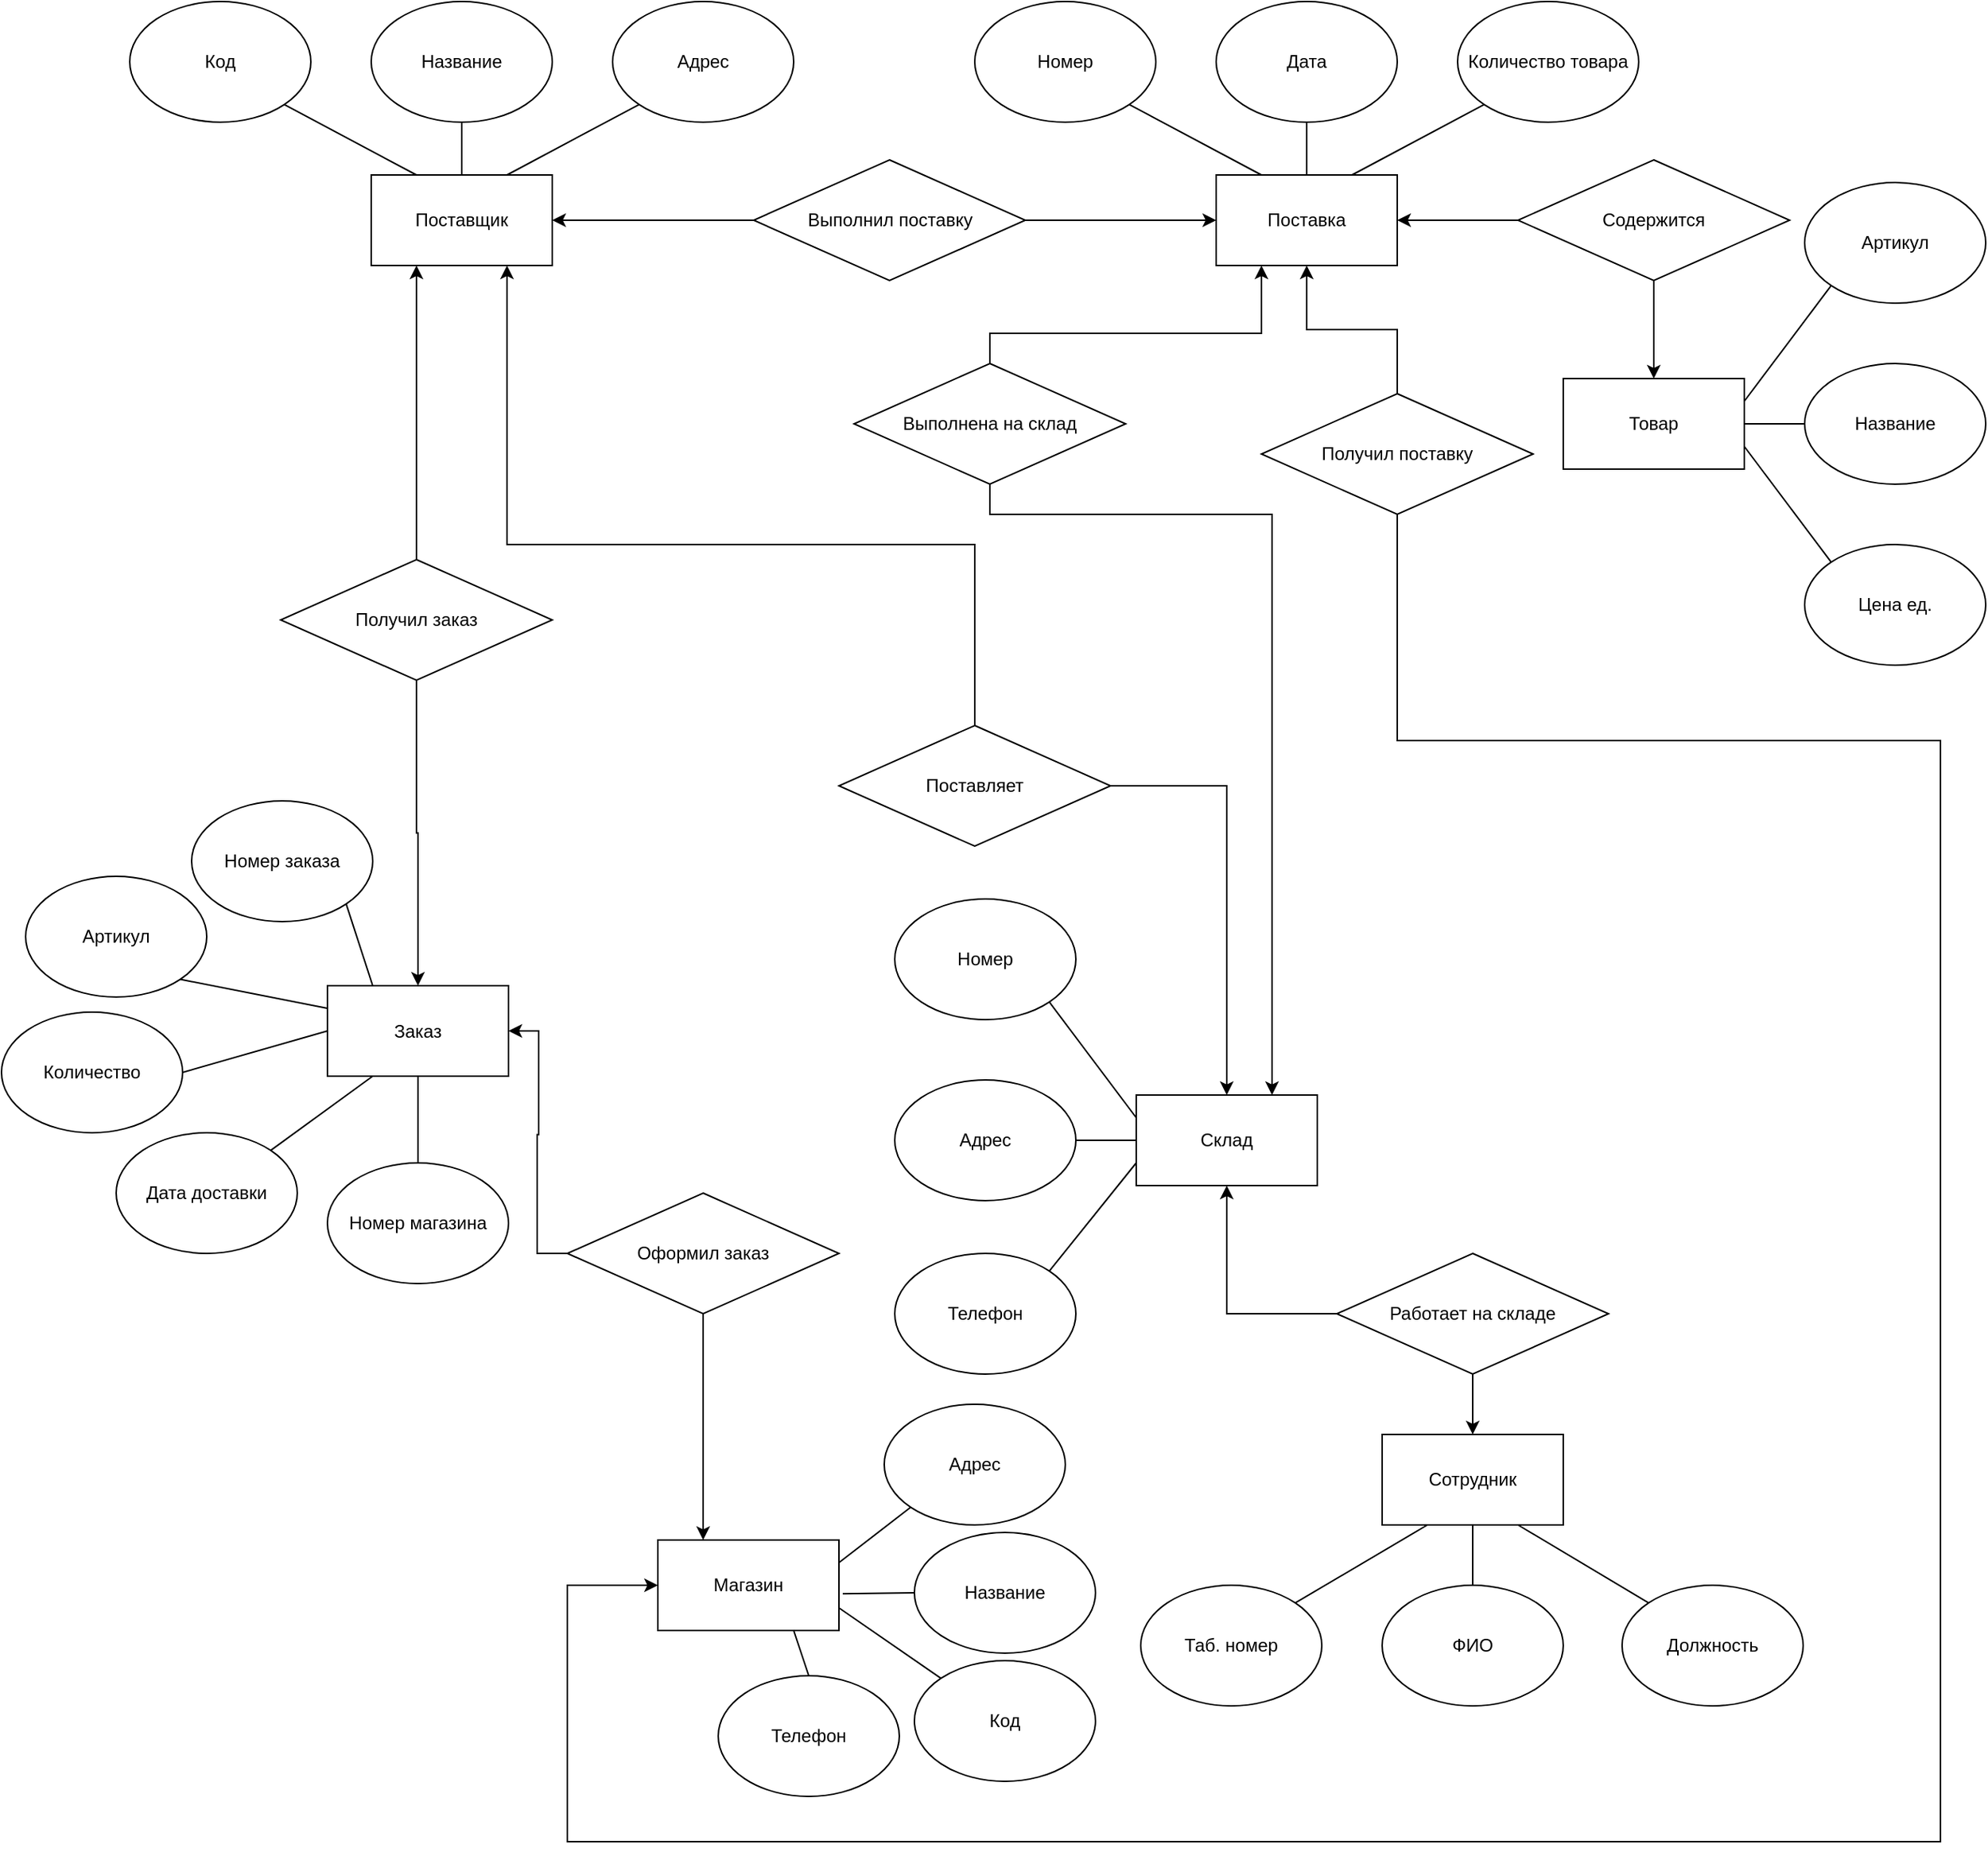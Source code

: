 <mxfile version="15.6.5" type="github">
  <diagram id="pQ924asUckL354suc2qv" name="Page-1">
    <mxGraphModel dx="2723" dy="781" grid="1" gridSize="10" guides="1" tooltips="1" connect="1" arrows="1" fold="1" page="1" pageScale="1" pageWidth="827" pageHeight="1169" math="0" shadow="0">
      <root>
        <mxCell id="0" />
        <mxCell id="1" parent="0" />
        <mxCell id="_1jqZx963ddc79pBxcca-47" style="edgeStyle=orthogonalEdgeStyle;rounded=0;orthogonalLoop=1;jettySize=auto;html=1;entryX=1;entryY=0.5;entryDx=0;entryDy=0;" edge="1" parent="1" source="_1jqZx963ddc79pBxcca-40" target="_1jqZx963ddc79pBxcca-1">
          <mxGeometry relative="1" as="geometry" />
        </mxCell>
        <mxCell id="_1jqZx963ddc79pBxcca-48" style="edgeStyle=orthogonalEdgeStyle;rounded=0;orthogonalLoop=1;jettySize=auto;html=1;entryX=0;entryY=0.5;entryDx=0;entryDy=0;" edge="1" parent="1" source="_1jqZx963ddc79pBxcca-40" target="_1jqZx963ddc79pBxcca-12">
          <mxGeometry relative="1" as="geometry" />
        </mxCell>
        <mxCell id="_1jqZx963ddc79pBxcca-40" value="Выполнил поставку" style="rhombus;whiteSpace=wrap;html=1;" vertex="1" parent="1">
          <mxGeometry x="413.5" y="185" width="180" height="80" as="geometry" />
        </mxCell>
        <mxCell id="_1jqZx963ddc79pBxcca-56" value="" style="group" vertex="1" connectable="0" parent="1">
          <mxGeometry x="507" y="675" width="320" height="315" as="geometry" />
        </mxCell>
        <mxCell id="_1jqZx963ddc79pBxcca-17" value="Склад" style="rounded=0;whiteSpace=wrap;html=1;" vertex="1" parent="_1jqZx963ddc79pBxcca-56">
          <mxGeometry x="160" y="130" width="120" height="60" as="geometry" />
        </mxCell>
        <mxCell id="_1jqZx963ddc79pBxcca-36" value="Номер" style="ellipse;whiteSpace=wrap;html=1;" vertex="1" parent="_1jqZx963ddc79pBxcca-56">
          <mxGeometry width="120" height="80" as="geometry" />
        </mxCell>
        <mxCell id="_1jqZx963ddc79pBxcca-37" value="Адрес" style="ellipse;whiteSpace=wrap;html=1;" vertex="1" parent="_1jqZx963ddc79pBxcca-56">
          <mxGeometry y="120" width="120" height="80" as="geometry" />
        </mxCell>
        <mxCell id="_1jqZx963ddc79pBxcca-38" value="Телефон" style="ellipse;whiteSpace=wrap;html=1;" vertex="1" parent="_1jqZx963ddc79pBxcca-56">
          <mxGeometry y="235" width="120" height="80" as="geometry" />
        </mxCell>
        <mxCell id="_1jqZx963ddc79pBxcca-53" value="" style="endArrow=none;html=1;rounded=0;entryX=0;entryY=0.5;entryDx=0;entryDy=0;exitX=1;exitY=0.5;exitDx=0;exitDy=0;" edge="1" parent="_1jqZx963ddc79pBxcca-56" source="_1jqZx963ddc79pBxcca-37" target="_1jqZx963ddc79pBxcca-17">
          <mxGeometry width="50" height="50" relative="1" as="geometry">
            <mxPoint x="70" y="370" as="sourcePoint" />
            <mxPoint x="120" y="320" as="targetPoint" />
          </mxGeometry>
        </mxCell>
        <mxCell id="_1jqZx963ddc79pBxcca-54" value="" style="endArrow=none;html=1;rounded=0;exitX=0;exitY=0.25;exitDx=0;exitDy=0;entryX=1;entryY=1;entryDx=0;entryDy=0;" edge="1" parent="_1jqZx963ddc79pBxcca-56" source="_1jqZx963ddc79pBxcca-17" target="_1jqZx963ddc79pBxcca-36">
          <mxGeometry width="50" height="50" relative="1" as="geometry">
            <mxPoint x="200" y="100" as="sourcePoint" />
            <mxPoint x="250" y="50" as="targetPoint" />
          </mxGeometry>
        </mxCell>
        <mxCell id="_1jqZx963ddc79pBxcca-55" value="" style="endArrow=none;html=1;rounded=0;entryX=0;entryY=0.75;entryDx=0;entryDy=0;exitX=1;exitY=0;exitDx=0;exitDy=0;" edge="1" parent="_1jqZx963ddc79pBxcca-56" source="_1jqZx963ddc79pBxcca-38" target="_1jqZx963ddc79pBxcca-17">
          <mxGeometry width="50" height="50" relative="1" as="geometry">
            <mxPoint x="140" y="310" as="sourcePoint" />
            <mxPoint x="190" y="260" as="targetPoint" />
          </mxGeometry>
        </mxCell>
        <mxCell id="_1jqZx963ddc79pBxcca-60" style="edgeStyle=orthogonalEdgeStyle;rounded=0;orthogonalLoop=1;jettySize=auto;html=1;entryX=0.5;entryY=0;entryDx=0;entryDy=0;" edge="1" parent="1" source="_1jqZx963ddc79pBxcca-57" target="_1jqZx963ddc79pBxcca-17">
          <mxGeometry relative="1" as="geometry" />
        </mxCell>
        <mxCell id="_1jqZx963ddc79pBxcca-147" style="edgeStyle=orthogonalEdgeStyle;rounded=0;orthogonalLoop=1;jettySize=auto;html=1;entryX=0.75;entryY=1;entryDx=0;entryDy=0;exitX=0.5;exitY=0;exitDx=0;exitDy=0;" edge="1" parent="1" source="_1jqZx963ddc79pBxcca-57" target="_1jqZx963ddc79pBxcca-1">
          <mxGeometry relative="1" as="geometry">
            <Array as="points">
              <mxPoint x="560" y="440" />
              <mxPoint x="250" y="440" />
            </Array>
          </mxGeometry>
        </mxCell>
        <mxCell id="_1jqZx963ddc79pBxcca-57" value="Поставляет" style="rhombus;whiteSpace=wrap;html=1;" vertex="1" parent="1">
          <mxGeometry x="470" y="560" width="180" height="80" as="geometry" />
        </mxCell>
        <mxCell id="_1jqZx963ddc79pBxcca-68" style="edgeStyle=orthogonalEdgeStyle;rounded=0;orthogonalLoop=1;jettySize=auto;html=1;entryX=0.5;entryY=0;entryDx=0;entryDy=0;" edge="1" parent="1" source="_1jqZx963ddc79pBxcca-67" target="_1jqZx963ddc79pBxcca-20">
          <mxGeometry relative="1" as="geometry" />
        </mxCell>
        <mxCell id="_1jqZx963ddc79pBxcca-146" style="edgeStyle=orthogonalEdgeStyle;rounded=0;orthogonalLoop=1;jettySize=auto;html=1;entryX=0.25;entryY=1;entryDx=0;entryDy=0;" edge="1" parent="1" source="_1jqZx963ddc79pBxcca-67" target="_1jqZx963ddc79pBxcca-1">
          <mxGeometry relative="1" as="geometry" />
        </mxCell>
        <mxCell id="_1jqZx963ddc79pBxcca-67" value="Получил заказ" style="rhombus;whiteSpace=wrap;html=1;" vertex="1" parent="1">
          <mxGeometry x="100" y="450" width="180" height="80" as="geometry" />
        </mxCell>
        <mxCell id="_1jqZx963ddc79pBxcca-70" value="" style="group" vertex="1" connectable="0" parent="1">
          <mxGeometry x="560" y="80" width="440" height="175" as="geometry" />
        </mxCell>
        <mxCell id="_1jqZx963ddc79pBxcca-12" value="Поставка" style="rounded=0;whiteSpace=wrap;html=1;" vertex="1" parent="_1jqZx963ddc79pBxcca-70">
          <mxGeometry x="160" y="115" width="120" height="60" as="geometry" />
        </mxCell>
        <mxCell id="_1jqZx963ddc79pBxcca-13" value="Номер" style="ellipse;whiteSpace=wrap;html=1;" vertex="1" parent="_1jqZx963ddc79pBxcca-70">
          <mxGeometry width="120" height="80" as="geometry" />
        </mxCell>
        <mxCell id="_1jqZx963ddc79pBxcca-14" value="Дата" style="ellipse;whiteSpace=wrap;html=1;" vertex="1" parent="_1jqZx963ddc79pBxcca-70">
          <mxGeometry x="160" width="120" height="80" as="geometry" />
        </mxCell>
        <mxCell id="_1jqZx963ddc79pBxcca-15" value="Количество товара" style="ellipse;whiteSpace=wrap;html=1;" vertex="1" parent="_1jqZx963ddc79pBxcca-70">
          <mxGeometry x="320" width="120" height="80" as="geometry" />
        </mxCell>
        <mxCell id="_1jqZx963ddc79pBxcca-44" value="" style="endArrow=none;html=1;rounded=0;entryX=1;entryY=1;entryDx=0;entryDy=0;exitX=0.25;exitY=0;exitDx=0;exitDy=0;" edge="1" parent="_1jqZx963ddc79pBxcca-70" source="_1jqZx963ddc79pBxcca-12" target="_1jqZx963ddc79pBxcca-13">
          <mxGeometry width="50" height="50" relative="1" as="geometry">
            <mxPoint x="-10" y="200" as="sourcePoint" />
            <mxPoint x="40" y="150" as="targetPoint" />
          </mxGeometry>
        </mxCell>
        <mxCell id="_1jqZx963ddc79pBxcca-45" value="" style="endArrow=none;html=1;rounded=0;entryX=0;entryY=1;entryDx=0;entryDy=0;exitX=0.75;exitY=0;exitDx=0;exitDy=0;" edge="1" parent="_1jqZx963ddc79pBxcca-70" source="_1jqZx963ddc79pBxcca-12" target="_1jqZx963ddc79pBxcca-15">
          <mxGeometry width="50" height="50" relative="1" as="geometry">
            <mxPoint x="240" y="290" as="sourcePoint" />
            <mxPoint x="290" y="240" as="targetPoint" />
          </mxGeometry>
        </mxCell>
        <mxCell id="_1jqZx963ddc79pBxcca-46" value="" style="endArrow=none;html=1;rounded=0;entryX=0.5;entryY=1;entryDx=0;entryDy=0;exitX=0.5;exitY=0;exitDx=0;exitDy=0;" edge="1" parent="_1jqZx963ddc79pBxcca-70" source="_1jqZx963ddc79pBxcca-12" target="_1jqZx963ddc79pBxcca-14">
          <mxGeometry width="50" height="50" relative="1" as="geometry">
            <mxPoint x="110" y="220" as="sourcePoint" />
            <mxPoint x="160" y="170" as="targetPoint" />
          </mxGeometry>
        </mxCell>
        <mxCell id="_1jqZx963ddc79pBxcca-71" value="" style="group" vertex="1" connectable="0" parent="1">
          <mxGeometry y="80" width="440" height="175" as="geometry" />
        </mxCell>
        <mxCell id="_1jqZx963ddc79pBxcca-1" value="Поставщик" style="rounded=0;whiteSpace=wrap;html=1;" vertex="1" parent="_1jqZx963ddc79pBxcca-71">
          <mxGeometry x="160" y="115" width="120" height="60" as="geometry" />
        </mxCell>
        <mxCell id="_1jqZx963ddc79pBxcca-2" value="Код" style="ellipse;whiteSpace=wrap;html=1;" vertex="1" parent="_1jqZx963ddc79pBxcca-71">
          <mxGeometry width="120" height="80" as="geometry" />
        </mxCell>
        <mxCell id="_1jqZx963ddc79pBxcca-3" value="Название&lt;span style=&quot;color: rgba(0 , 0 , 0 , 0) ; font-family: monospace ; font-size: 0px&quot;&gt;%3CmxGraphModel%3E%3Croot%3E%3CmxCell%20id%3D%220%22%2F%3E%3CmxCell%20id%3D%221%22%20parent%3D%220%22%2F%3E%3CmxCell%20id%3D%222%22%20value%3D%22%D0%9A%D0%BE%D0%B4%22%20style%3D%22ellipse%3BwhiteSpace%3Dwrap%3Bhtml%3D1%3B%22%20vertex%3D%221%22%20parent%3D%221%22%3E%3CmxGeometry%20x%3D%22120%22%20y%3D%22110%22%20width%3D%22120%22%20height%3D%2280%22%20as%3D%22geometry%22%2F%3E%3C%2FmxCell%3E%3C%2Froot%3E%3C%2FmxGraphModel%3E&lt;/span&gt;" style="ellipse;whiteSpace=wrap;html=1;" vertex="1" parent="_1jqZx963ddc79pBxcca-71">
          <mxGeometry x="160" width="120" height="80" as="geometry" />
        </mxCell>
        <mxCell id="_1jqZx963ddc79pBxcca-4" value="Адрес" style="ellipse;whiteSpace=wrap;html=1;" vertex="1" parent="_1jqZx963ddc79pBxcca-71">
          <mxGeometry x="320" width="120" height="80" as="geometry" />
        </mxCell>
        <mxCell id="_1jqZx963ddc79pBxcca-41" value="" style="endArrow=none;html=1;rounded=0;exitX=1;exitY=1;exitDx=0;exitDy=0;entryX=0.25;entryY=0;entryDx=0;entryDy=0;" edge="1" parent="_1jqZx963ddc79pBxcca-71" source="_1jqZx963ddc79pBxcca-2" target="_1jqZx963ddc79pBxcca-1">
          <mxGeometry width="50" height="50" relative="1" as="geometry">
            <mxPoint x="140" y="220" as="sourcePoint" />
            <mxPoint x="190" y="170" as="targetPoint" />
          </mxGeometry>
        </mxCell>
        <mxCell id="_1jqZx963ddc79pBxcca-42" value="" style="endArrow=none;html=1;rounded=0;entryX=0;entryY=1;entryDx=0;entryDy=0;exitX=0.75;exitY=0;exitDx=0;exitDy=0;" edge="1" parent="_1jqZx963ddc79pBxcca-71" source="_1jqZx963ddc79pBxcca-1" target="_1jqZx963ddc79pBxcca-4">
          <mxGeometry width="50" height="50" relative="1" as="geometry">
            <mxPoint x="280" y="120" as="sourcePoint" />
            <mxPoint x="390" y="210" as="targetPoint" />
          </mxGeometry>
        </mxCell>
        <mxCell id="_1jqZx963ddc79pBxcca-43" value="" style="endArrow=none;html=1;rounded=0;entryX=0.5;entryY=1;entryDx=0;entryDy=0;exitX=0.5;exitY=0;exitDx=0;exitDy=0;" edge="1" parent="_1jqZx963ddc79pBxcca-71" source="_1jqZx963ddc79pBxcca-1" target="_1jqZx963ddc79pBxcca-3">
          <mxGeometry width="50" height="50" relative="1" as="geometry">
            <mxPoint x="150" y="270" as="sourcePoint" />
            <mxPoint x="200" y="220" as="targetPoint" />
          </mxGeometry>
        </mxCell>
        <mxCell id="_1jqZx963ddc79pBxcca-76" value="" style="group" vertex="1" connectable="0" parent="1">
          <mxGeometry x="950" y="200" width="280" height="320" as="geometry" />
        </mxCell>
        <mxCell id="_1jqZx963ddc79pBxcca-7" value="Товар" style="rounded=0;whiteSpace=wrap;html=1;" vertex="1" parent="_1jqZx963ddc79pBxcca-76">
          <mxGeometry y="130" width="120" height="60" as="geometry" />
        </mxCell>
        <mxCell id="_1jqZx963ddc79pBxcca-8" value="Артикул" style="ellipse;whiteSpace=wrap;html=1;" vertex="1" parent="_1jqZx963ddc79pBxcca-76">
          <mxGeometry x="160" width="120" height="80" as="geometry" />
        </mxCell>
        <mxCell id="_1jqZx963ddc79pBxcca-9" value="Название" style="ellipse;whiteSpace=wrap;html=1;" vertex="1" parent="_1jqZx963ddc79pBxcca-76">
          <mxGeometry x="160" y="120" width="120" height="80" as="geometry" />
        </mxCell>
        <mxCell id="_1jqZx963ddc79pBxcca-10" value="Цена ед." style="ellipse;whiteSpace=wrap;html=1;" vertex="1" parent="_1jqZx963ddc79pBxcca-76">
          <mxGeometry x="160" y="240" width="120" height="80" as="geometry" />
        </mxCell>
        <mxCell id="_1jqZx963ddc79pBxcca-73" value="" style="endArrow=none;html=1;rounded=0;entryX=0;entryY=1;entryDx=0;entryDy=0;exitX=1;exitY=0.25;exitDx=0;exitDy=0;" edge="1" parent="_1jqZx963ddc79pBxcca-76" source="_1jqZx963ddc79pBxcca-7" target="_1jqZx963ddc79pBxcca-8">
          <mxGeometry width="50" height="50" relative="1" as="geometry">
            <mxPoint x="-60" y="310" as="sourcePoint" />
            <mxPoint x="-10" y="260" as="targetPoint" />
          </mxGeometry>
        </mxCell>
        <mxCell id="_1jqZx963ddc79pBxcca-74" value="" style="endArrow=none;html=1;rounded=0;entryX=0;entryY=0.5;entryDx=0;entryDy=0;exitX=1;exitY=0.5;exitDx=0;exitDy=0;" edge="1" parent="_1jqZx963ddc79pBxcca-76" source="_1jqZx963ddc79pBxcca-7" target="_1jqZx963ddc79pBxcca-9">
          <mxGeometry width="50" height="50" relative="1" as="geometry">
            <mxPoint x="10" y="330" as="sourcePoint" />
            <mxPoint x="60" y="280" as="targetPoint" />
          </mxGeometry>
        </mxCell>
        <mxCell id="_1jqZx963ddc79pBxcca-75" value="" style="endArrow=none;html=1;rounded=0;entryX=0;entryY=0;entryDx=0;entryDy=0;exitX=1;exitY=0.75;exitDx=0;exitDy=0;" edge="1" parent="_1jqZx963ddc79pBxcca-76" source="_1jqZx963ddc79pBxcca-7" target="_1jqZx963ddc79pBxcca-10">
          <mxGeometry width="50" height="50" relative="1" as="geometry">
            <mxPoint x="-80" y="360" as="sourcePoint" />
            <mxPoint x="-30" y="310" as="targetPoint" />
          </mxGeometry>
        </mxCell>
        <mxCell id="_1jqZx963ddc79pBxcca-78" style="edgeStyle=orthogonalEdgeStyle;rounded=0;orthogonalLoop=1;jettySize=auto;html=1;entryX=1;entryY=0.5;entryDx=0;entryDy=0;" edge="1" parent="1" source="_1jqZx963ddc79pBxcca-77" target="_1jqZx963ddc79pBxcca-12">
          <mxGeometry relative="1" as="geometry">
            <mxPoint x="910" y="200" as="targetPoint" />
          </mxGeometry>
        </mxCell>
        <mxCell id="_1jqZx963ddc79pBxcca-77" value="Содержится" style="rhombus;whiteSpace=wrap;html=1;" vertex="1" parent="1">
          <mxGeometry x="920" y="185" width="180" height="80" as="geometry" />
        </mxCell>
        <mxCell id="_1jqZx963ddc79pBxcca-79" style="edgeStyle=orthogonalEdgeStyle;rounded=0;orthogonalLoop=1;jettySize=auto;html=1;entryX=0.5;entryY=0;entryDx=0;entryDy=0;" edge="1" parent="1" source="_1jqZx963ddc79pBxcca-77" target="_1jqZx963ddc79pBxcca-7">
          <mxGeometry relative="1" as="geometry" />
        </mxCell>
        <mxCell id="_1jqZx963ddc79pBxcca-81" style="edgeStyle=orthogonalEdgeStyle;rounded=0;orthogonalLoop=1;jettySize=auto;html=1;entryX=0.25;entryY=1;entryDx=0;entryDy=0;" edge="1" parent="1" source="_1jqZx963ddc79pBxcca-80" target="_1jqZx963ddc79pBxcca-12">
          <mxGeometry relative="1" as="geometry">
            <Array as="points">
              <mxPoint x="570" y="300" />
              <mxPoint x="750" y="300" />
            </Array>
          </mxGeometry>
        </mxCell>
        <mxCell id="_1jqZx963ddc79pBxcca-82" style="edgeStyle=orthogonalEdgeStyle;rounded=0;orthogonalLoop=1;jettySize=auto;html=1;entryX=0.75;entryY=0;entryDx=0;entryDy=0;" edge="1" parent="1" source="_1jqZx963ddc79pBxcca-80" target="_1jqZx963ddc79pBxcca-17">
          <mxGeometry relative="1" as="geometry">
            <Array as="points">
              <mxPoint x="570" y="420" />
              <mxPoint x="757" y="420" />
            </Array>
          </mxGeometry>
        </mxCell>
        <mxCell id="_1jqZx963ddc79pBxcca-80" value="Выполнена на склад" style="rhombus;whiteSpace=wrap;html=1;" vertex="1" parent="1">
          <mxGeometry x="480" y="320" width="180" height="80" as="geometry" />
        </mxCell>
        <mxCell id="_1jqZx963ddc79pBxcca-130" value="" style="group" vertex="1" connectable="0" parent="1">
          <mxGeometry x="350" y="1010" width="290" height="260" as="geometry" />
        </mxCell>
        <mxCell id="_1jqZx963ddc79pBxcca-18" value="Магазин" style="rounded=0;whiteSpace=wrap;html=1;" vertex="1" parent="_1jqZx963ddc79pBxcca-130">
          <mxGeometry y="90" width="120" height="60" as="geometry" />
        </mxCell>
        <mxCell id="_1jqZx963ddc79pBxcca-31" value="Код" style="ellipse;whiteSpace=wrap;html=1;" vertex="1" parent="_1jqZx963ddc79pBxcca-130">
          <mxGeometry x="170" y="170" width="120" height="80" as="geometry" />
        </mxCell>
        <mxCell id="_1jqZx963ddc79pBxcca-32" value="Название" style="ellipse;whiteSpace=wrap;html=1;" vertex="1" parent="_1jqZx963ddc79pBxcca-130">
          <mxGeometry x="170" y="85" width="120" height="80" as="geometry" />
        </mxCell>
        <mxCell id="_1jqZx963ddc79pBxcca-33" value="Адрес" style="ellipse;whiteSpace=wrap;html=1;" vertex="1" parent="_1jqZx963ddc79pBxcca-130">
          <mxGeometry x="150" width="120" height="80" as="geometry" />
        </mxCell>
        <mxCell id="_1jqZx963ddc79pBxcca-34" value="Телефон" style="ellipse;whiteSpace=wrap;html=1;" vertex="1" parent="_1jqZx963ddc79pBxcca-130">
          <mxGeometry x="40" y="180" width="120" height="80" as="geometry" />
        </mxCell>
        <mxCell id="_1jqZx963ddc79pBxcca-126" value="" style="endArrow=none;html=1;rounded=0;curved=1;entryX=0.75;entryY=1;entryDx=0;entryDy=0;exitX=0.5;exitY=0;exitDx=0;exitDy=0;" edge="1" parent="_1jqZx963ddc79pBxcca-130" source="_1jqZx963ddc79pBxcca-34" target="_1jqZx963ddc79pBxcca-18">
          <mxGeometry width="50" height="50" relative="1" as="geometry">
            <mxPoint x="-130" y="170" as="sourcePoint" />
            <mxPoint x="-80" y="120" as="targetPoint" />
          </mxGeometry>
        </mxCell>
        <mxCell id="_1jqZx963ddc79pBxcca-127" value="" style="endArrow=none;html=1;rounded=0;curved=1;exitX=1;exitY=0.75;exitDx=0;exitDy=0;entryX=0;entryY=0;entryDx=0;entryDy=0;" edge="1" parent="_1jqZx963ddc79pBxcca-130" source="_1jqZx963ddc79pBxcca-18" target="_1jqZx963ddc79pBxcca-31">
          <mxGeometry width="50" height="50" relative="1" as="geometry">
            <mxPoint x="80" y="120" as="sourcePoint" />
            <mxPoint x="130" y="70" as="targetPoint" />
          </mxGeometry>
        </mxCell>
        <mxCell id="_1jqZx963ddc79pBxcca-128" value="" style="endArrow=none;html=1;rounded=0;curved=1;entryX=0;entryY=0.5;entryDx=0;entryDy=0;exitX=1.021;exitY=0.594;exitDx=0;exitDy=0;exitPerimeter=0;" edge="1" parent="_1jqZx963ddc79pBxcca-130" source="_1jqZx963ddc79pBxcca-18" target="_1jqZx963ddc79pBxcca-32">
          <mxGeometry width="50" height="50" relative="1" as="geometry">
            <mxPoint x="-180" y="200" as="sourcePoint" />
            <mxPoint x="-130" y="150" as="targetPoint" />
          </mxGeometry>
        </mxCell>
        <mxCell id="_1jqZx963ddc79pBxcca-129" value="" style="endArrow=none;html=1;rounded=0;curved=1;entryX=0;entryY=1;entryDx=0;entryDy=0;exitX=1;exitY=0.25;exitDx=0;exitDy=0;" edge="1" parent="_1jqZx963ddc79pBxcca-130" source="_1jqZx963ddc79pBxcca-18" target="_1jqZx963ddc79pBxcca-33">
          <mxGeometry width="50" height="50" relative="1" as="geometry">
            <mxPoint x="-140" y="210" as="sourcePoint" />
            <mxPoint x="-90" y="160" as="targetPoint" />
          </mxGeometry>
        </mxCell>
        <mxCell id="_1jqZx963ddc79pBxcca-132" style="edgeStyle=orthogonalEdgeStyle;rounded=0;orthogonalLoop=1;jettySize=auto;html=1;entryX=0.5;entryY=1;entryDx=0;entryDy=0;" edge="1" parent="1" source="_1jqZx963ddc79pBxcca-131" target="_1jqZx963ddc79pBxcca-12">
          <mxGeometry relative="1" as="geometry" />
        </mxCell>
        <mxCell id="_1jqZx963ddc79pBxcca-151" style="edgeStyle=orthogonalEdgeStyle;rounded=0;orthogonalLoop=1;jettySize=auto;html=1;entryX=0;entryY=0.5;entryDx=0;entryDy=0;exitX=0.5;exitY=1;exitDx=0;exitDy=0;" edge="1" parent="1" source="_1jqZx963ddc79pBxcca-131" target="_1jqZx963ddc79pBxcca-18">
          <mxGeometry relative="1" as="geometry">
            <Array as="points">
              <mxPoint x="840" y="570" />
              <mxPoint x="1200" y="570" />
              <mxPoint x="1200" y="1300" />
              <mxPoint x="290" y="1300" />
              <mxPoint x="290" y="1130" />
            </Array>
          </mxGeometry>
        </mxCell>
        <mxCell id="_1jqZx963ddc79pBxcca-131" value="Получил поставку" style="rhombus;whiteSpace=wrap;html=1;" vertex="1" parent="1">
          <mxGeometry x="750" y="340" width="180" height="80" as="geometry" />
        </mxCell>
        <mxCell id="_1jqZx963ddc79pBxcca-137" value="" style="group" vertex="1" connectable="0" parent="1">
          <mxGeometry x="670" y="1030" width="439" height="180" as="geometry" />
        </mxCell>
        <mxCell id="_1jqZx963ddc79pBxcca-19" value="Сотрудник" style="rounded=0;whiteSpace=wrap;html=1;" vertex="1" parent="_1jqZx963ddc79pBxcca-137">
          <mxGeometry x="160" width="120" height="60" as="geometry" />
        </mxCell>
        <mxCell id="_1jqZx963ddc79pBxcca-27" value="Таб. номер" style="ellipse;whiteSpace=wrap;html=1;" vertex="1" parent="_1jqZx963ddc79pBxcca-137">
          <mxGeometry y="100" width="120" height="80" as="geometry" />
        </mxCell>
        <mxCell id="_1jqZx963ddc79pBxcca-28" value="ФИО" style="ellipse;whiteSpace=wrap;html=1;" vertex="1" parent="_1jqZx963ddc79pBxcca-137">
          <mxGeometry x="160" y="100" width="120" height="80" as="geometry" />
        </mxCell>
        <mxCell id="_1jqZx963ddc79pBxcca-29" value="Должность" style="ellipse;whiteSpace=wrap;html=1;" vertex="1" parent="_1jqZx963ddc79pBxcca-137">
          <mxGeometry x="319" y="100" width="120" height="80" as="geometry" />
        </mxCell>
        <mxCell id="_1jqZx963ddc79pBxcca-134" value="" style="endArrow=none;html=1;rounded=0;entryX=0.25;entryY=1;entryDx=0;entryDy=0;exitX=1;exitY=0;exitDx=0;exitDy=0;" edge="1" parent="_1jqZx963ddc79pBxcca-137" source="_1jqZx963ddc79pBxcca-27" target="_1jqZx963ddc79pBxcca-19">
          <mxGeometry width="50" height="50" relative="1" as="geometry">
            <mxPoint x="40" y="50" as="sourcePoint" />
            <mxPoint x="90" as="targetPoint" />
          </mxGeometry>
        </mxCell>
        <mxCell id="_1jqZx963ddc79pBxcca-135" value="" style="endArrow=none;html=1;rounded=0;entryX=0.5;entryY=1;entryDx=0;entryDy=0;exitX=0.5;exitY=0;exitDx=0;exitDy=0;" edge="1" parent="_1jqZx963ddc79pBxcca-137" source="_1jqZx963ddc79pBxcca-28" target="_1jqZx963ddc79pBxcca-19">
          <mxGeometry width="50" height="50" relative="1" as="geometry">
            <mxPoint x="90" y="310" as="sourcePoint" />
            <mxPoint x="140" y="260" as="targetPoint" />
          </mxGeometry>
        </mxCell>
        <mxCell id="_1jqZx963ddc79pBxcca-136" value="" style="endArrow=none;html=1;rounded=0;entryX=0.75;entryY=1;entryDx=0;entryDy=0;exitX=0;exitY=0;exitDx=0;exitDy=0;" edge="1" parent="_1jqZx963ddc79pBxcca-137" source="_1jqZx963ddc79pBxcca-29" target="_1jqZx963ddc79pBxcca-19">
          <mxGeometry width="50" height="50" relative="1" as="geometry">
            <mxPoint x="220" y="290" as="sourcePoint" />
            <mxPoint x="270" y="240" as="targetPoint" />
          </mxGeometry>
        </mxCell>
        <mxCell id="_1jqZx963ddc79pBxcca-140" style="edgeStyle=orthogonalEdgeStyle;rounded=0;orthogonalLoop=1;jettySize=auto;html=1;entryX=0.5;entryY=1;entryDx=0;entryDy=0;" edge="1" parent="1" source="_1jqZx963ddc79pBxcca-138" target="_1jqZx963ddc79pBxcca-17">
          <mxGeometry relative="1" as="geometry" />
        </mxCell>
        <mxCell id="_1jqZx963ddc79pBxcca-141" style="edgeStyle=orthogonalEdgeStyle;rounded=0;orthogonalLoop=1;jettySize=auto;html=1;entryX=0.5;entryY=0;entryDx=0;entryDy=0;" edge="1" parent="1" source="_1jqZx963ddc79pBxcca-138" target="_1jqZx963ddc79pBxcca-19">
          <mxGeometry relative="1" as="geometry" />
        </mxCell>
        <mxCell id="_1jqZx963ddc79pBxcca-138" value="Работает на складе" style="rhombus;whiteSpace=wrap;html=1;" vertex="1" parent="1">
          <mxGeometry x="800" y="910" width="180" height="80" as="geometry" />
        </mxCell>
        <mxCell id="_1jqZx963ddc79pBxcca-148" style="edgeStyle=orthogonalEdgeStyle;rounded=0;orthogonalLoop=1;jettySize=auto;html=1;entryX=1;entryY=0.5;entryDx=0;entryDy=0;" edge="1" parent="1" source="_1jqZx963ddc79pBxcca-142" target="_1jqZx963ddc79pBxcca-20">
          <mxGeometry relative="1" as="geometry" />
        </mxCell>
        <mxCell id="_1jqZx963ddc79pBxcca-149" style="edgeStyle=orthogonalEdgeStyle;rounded=0;orthogonalLoop=1;jettySize=auto;html=1;entryX=0.25;entryY=0;entryDx=0;entryDy=0;" edge="1" parent="1" source="_1jqZx963ddc79pBxcca-142" target="_1jqZx963ddc79pBxcca-18">
          <mxGeometry relative="1" as="geometry" />
        </mxCell>
        <mxCell id="_1jqZx963ddc79pBxcca-142" value="Оформил заказ" style="rhombus;whiteSpace=wrap;html=1;" vertex="1" parent="1">
          <mxGeometry x="290" y="870" width="180" height="80" as="geometry" />
        </mxCell>
        <mxCell id="_1jqZx963ddc79pBxcca-145" value="" style="group" vertex="1" connectable="0" parent="1">
          <mxGeometry x="-85" y="610" width="336" height="320" as="geometry" />
        </mxCell>
        <mxCell id="_1jqZx963ddc79pBxcca-20" value="Заказ" style="rounded=0;whiteSpace=wrap;html=1;" vertex="1" parent="_1jqZx963ddc79pBxcca-145">
          <mxGeometry x="216" y="122.5" width="120" height="60" as="geometry" />
        </mxCell>
        <mxCell id="_1jqZx963ddc79pBxcca-21" value="Артикул" style="ellipse;whiteSpace=wrap;html=1;" vertex="1" parent="_1jqZx963ddc79pBxcca-145">
          <mxGeometry x="16" y="50" width="120" height="80" as="geometry" />
        </mxCell>
        <mxCell id="_1jqZx963ddc79pBxcca-22" value="Номер заказа" style="ellipse;whiteSpace=wrap;html=1;" vertex="1" parent="_1jqZx963ddc79pBxcca-145">
          <mxGeometry x="126" width="120" height="80" as="geometry" />
        </mxCell>
        <mxCell id="_1jqZx963ddc79pBxcca-23" value="Количество" style="ellipse;whiteSpace=wrap;html=1;" vertex="1" parent="_1jqZx963ddc79pBxcca-145">
          <mxGeometry y="140" width="120" height="80" as="geometry" />
        </mxCell>
        <mxCell id="_1jqZx963ddc79pBxcca-24" value="Номер магазина" style="ellipse;whiteSpace=wrap;html=1;" vertex="1" parent="_1jqZx963ddc79pBxcca-145">
          <mxGeometry x="216" y="240" width="120" height="80" as="geometry" />
        </mxCell>
        <mxCell id="_1jqZx963ddc79pBxcca-25" value="Дата доставки" style="ellipse;whiteSpace=wrap;html=1;" vertex="1" parent="_1jqZx963ddc79pBxcca-145">
          <mxGeometry x="76" y="220" width="120" height="80" as="geometry" />
        </mxCell>
        <mxCell id="_1jqZx963ddc79pBxcca-62" value="" style="endArrow=none;html=1;rounded=0;entryX=1;entryY=1;entryDx=0;entryDy=0;exitX=0;exitY=0.25;exitDx=0;exitDy=0;" edge="1" parent="_1jqZx963ddc79pBxcca-145" source="_1jqZx963ddc79pBxcca-20" target="_1jqZx963ddc79pBxcca-21">
          <mxGeometry x="216" y="-7.5" width="50" height="50" as="geometry">
            <mxPoint x="76" y="302.5" as="sourcePoint" />
            <mxPoint x="126" y="252.5" as="targetPoint" />
          </mxGeometry>
        </mxCell>
        <mxCell id="_1jqZx963ddc79pBxcca-63" value="" style="endArrow=none;html=1;rounded=0;entryX=1;entryY=0.5;entryDx=0;entryDy=0;exitX=0;exitY=0.5;exitDx=0;exitDy=0;" edge="1" parent="_1jqZx963ddc79pBxcca-145" source="_1jqZx963ddc79pBxcca-20" target="_1jqZx963ddc79pBxcca-23">
          <mxGeometry x="216" y="-7.5" width="50" height="50" as="geometry">
            <mxPoint x="-14" y="322.5" as="sourcePoint" />
            <mxPoint x="36" y="272.5" as="targetPoint" />
          </mxGeometry>
        </mxCell>
        <mxCell id="_1jqZx963ddc79pBxcca-64" value="" style="endArrow=none;html=1;rounded=0;entryX=0.5;entryY=0;entryDx=0;entryDy=0;exitX=0.5;exitY=1;exitDx=0;exitDy=0;" edge="1" parent="_1jqZx963ddc79pBxcca-145" source="_1jqZx963ddc79pBxcca-20" target="_1jqZx963ddc79pBxcca-24">
          <mxGeometry x="216" y="-7.5" width="50" height="50" as="geometry">
            <mxPoint x="116" y="292.5" as="sourcePoint" />
            <mxPoint x="166" y="242.5" as="targetPoint" />
          </mxGeometry>
        </mxCell>
        <mxCell id="_1jqZx963ddc79pBxcca-65" value="" style="endArrow=none;html=1;rounded=0;entryX=0.25;entryY=1;entryDx=0;entryDy=0;exitX=1;exitY=0;exitDx=0;exitDy=0;" edge="1" parent="_1jqZx963ddc79pBxcca-145" source="_1jqZx963ddc79pBxcca-25" target="_1jqZx963ddc79pBxcca-20">
          <mxGeometry x="216" y="-7.5" width="50" height="50" as="geometry">
            <mxPoint x="286" y="250" as="sourcePoint" />
            <mxPoint x="216" y="212.5" as="targetPoint" />
          </mxGeometry>
        </mxCell>
        <mxCell id="_1jqZx963ddc79pBxcca-61" value="" style="endArrow=none;html=1;rounded=0;entryX=1;entryY=1;entryDx=0;entryDy=0;exitX=0.25;exitY=0;exitDx=0;exitDy=0;" edge="1" parent="_1jqZx963ddc79pBxcca-145" source="_1jqZx963ddc79pBxcca-20" target="_1jqZx963ddc79pBxcca-22">
          <mxGeometry x="570" y="542.5" width="50" height="50" as="geometry">
            <mxPoint x="390" y="762.5" as="sourcePoint" />
            <mxPoint x="440" y="712.5" as="targetPoint" />
          </mxGeometry>
        </mxCell>
      </root>
    </mxGraphModel>
  </diagram>
</mxfile>
